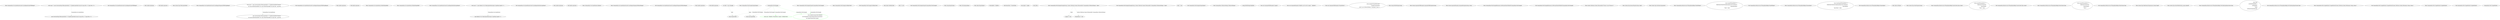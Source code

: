 digraph  {
n0 [cluster="CommandLine.Core.SpecificationGuards.GuardAgainstScalarWithRange()", label="Entry CommandLine.Core.SpecificationGuards.GuardAgainstScalarWithRange()", span="17-17"];
n1 [cluster="CommandLine.Core.SpecificationGuards.GuardAgainstScalarWithRange()", label="return spec => spec.ConversionType.ToDescriptorKind() == TypeDescriptorKind.Scalar && (spec.Min > 0 || spec.Max > 0);", span="19-19"];
n2 [cluster="CommandLine.Core.SpecificationGuards.GuardAgainstScalarWithRange()", label="Exit CommandLine.Core.SpecificationGuards.GuardAgainstScalarWithRange()", span="17-17"];
n4 [cluster="lambda expression", label="spec.ConversionType.ToDescriptorKind() == TypeDescriptorKind.Scalar && (spec.Min > 0 || spec.Max > 0)", span="19-19"];
n3 [cluster="lambda expression", label="Entry lambda expression", span="19-19"];
n5 [cluster="lambda expression", label="Exit lambda expression", span="19-19"];
n6 [cluster="System.Type.ToDescriptorKind()", label="Entry System.Type.ToDescriptorKind()", span="22-22"];
n7 [cluster="CommandLine.Core.SpecificationGuards.GuardAgainstSequenceWithWrongRange()", label="Entry CommandLine.Core.SpecificationGuards.GuardAgainstSequenceWithWrongRange()", span="22-22"];
n8 [cluster="CommandLine.Core.SpecificationGuards.GuardAgainstSequenceWithWrongRange()", label="return spec => spec.ConversionType.ToDescriptorKind() == TypeDescriptorKind.Sequence\r\n                && !spec.IsMinNotSpecified() && !spec.IsMaxNotSpecified() && spec.Min > spec.Max;", span="24-25"];
n9 [cluster="CommandLine.Core.SpecificationGuards.GuardAgainstSequenceWithWrongRange()", label="Exit CommandLine.Core.SpecificationGuards.GuardAgainstSequenceWithWrongRange()", span="22-22"];
n11 [cluster="lambda expression", label="spec.ConversionType.ToDescriptorKind() == TypeDescriptorKind.Sequence\r\n                && !spec.IsMinNotSpecified() && !spec.IsMaxNotSpecified() && spec.Min > spec.Max", span="24-25"];
n10 [cluster="lambda expression", label="Entry lambda expression", span="24-25"];
n12 [cluster="lambda expression", label="Exit lambda expression", span="24-25"];
n13 [cluster="CommandLine.Core.Specification.IsMinNotSpecified()", label="Entry CommandLine.Core.Specification.IsMinNotSpecified()", span="70-70"];
n14 [cluster="CommandLine.Core.Specification.IsMaxNotSpecified()", label="Entry CommandLine.Core.Specification.IsMaxNotSpecified()", span="75-75"];
n15 [cluster="CommandLine.Core.SpecificationGuards.GuardAgainstOneCharLongName()", label="Entry CommandLine.Core.SpecificationGuards.GuardAgainstOneCharLongName()", span="28-28"];
n16 [cluster="CommandLine.Core.SpecificationGuards.GuardAgainstOneCharLongName()", label="return spec => spec.IsOption() && ((OptionSpecification)spec).LongName.Length == 1;", span="30-30"];
n17 [cluster="CommandLine.Core.SpecificationGuards.GuardAgainstOneCharLongName()", label="Exit CommandLine.Core.SpecificationGuards.GuardAgainstOneCharLongName()", span="28-28"];
n19 [cluster="lambda expression", label="spec.IsOption() && ((OptionSpecification)spec).LongName.Length == 1", span="30-30"];
n18 [cluster="lambda expression", label="Entry lambda expression", span="30-30"];
n20 [cluster="lambda expression", label="Exit lambda expression", span="30-30"];
n21 [cluster="CommandLine.Core.Specification.IsOption()", label="Entry CommandLine.Core.Specification.IsOption()", span="11-11"];
n22 [cluster="CommandLine.Core.SpecificationGuards.GuardAgainstSequenceWithZeroRange()", label="Entry CommandLine.Core.SpecificationGuards.GuardAgainstSequenceWithZeroRange()", span="33-33"];
n24 [cluster="CommandLine.Core.SpecificationGuards.GuardAgainstSequenceWithZeroRange()", label="Exit CommandLine.Core.SpecificationGuards.GuardAgainstSequenceWithZeroRange()", span="33-33"];
n25 [cluster="lambda expression", label="Entry lambda expression", span="35-36"];
n27 [cluster="lambda expression", label="Exit lambda expression", span="35-36"];
d27 [cluster="CommandLine.Text.Example.GetHashCode()", color=green, community=0, label="return new { HelpText, FormatStyles, Sample }.GetHashCode();", prediction=0, span="76-76"];
d41 [label="CommandLine.Text.Example", span=""];
d26 [cluster="CommandLine.Text.Example.GetHashCode()", label="Entry CommandLine.Text.Example.GetHashCode()", span="74-74"];
d28 [cluster="CommandLine.Text.Example.GetHashCode()", label="Exit CommandLine.Text.Example.GetHashCode()", span="74-74"];
d29 [cluster="object.GetHashCode()", label="Entry object.GetHashCode()", span="0-0"];
d32 [cluster="CommandLine.Text.Example.Equals(CommandLine.Text.Example)", color=green, community=0, label="return HelpText.Equals(other.HelpText)\r\n                && FormatStyles.SequenceEqual(other.FormatStyles)\r\n                && Sample.Equals(other.Sample);", prediction=0, span="91-93"];
d24 [cluster="CommandLine.Text.Example.Equals(CommandLine.Text.Example)", label="Entry CommandLine.Text.Example.Equals(CommandLine.Text.Example)", span="84-84"];
d30 [cluster="CommandLine.Text.Example.Equals(CommandLine.Text.Example)", label="other == null", span="86-86"];
d33 [cluster="CommandLine.Text.Example.Equals(CommandLine.Text.Example)", label="Exit CommandLine.Text.Example.Equals(CommandLine.Text.Example)", span="84-84"];
d34 [cluster="string.Equals(string)", label="Entry string.Equals(string)", span="0-0"];
d35 [cluster="Unk.SequenceEqual", label="Entry Unk.SequenceEqual", span=""];
d25 [cluster="object.Equals(object)", label="Entry object.Equals(object)", span="0-0"];
d7 [cluster="CommandLine.Text.Example.Example(string, System.Collections.Generic.IEnumerable<CommandLine.UnParserSettings>, object)", label="this.helpText = helpText", span="24-24"];
d8 [cluster="CommandLine.Text.Example.Example(string, System.Collections.Generic.IEnumerable<CommandLine.UnParserSettings>, object)", label="this.formatStyles = formatStyles", span="25-25"];
d9 [cluster="CommandLine.Text.Example.Example(string, System.Collections.Generic.IEnumerable<CommandLine.UnParserSettings>, object)", label="this.sample = sample", span="26-26"];
d21 [cluster="CommandLine.Text.Example.Equals(object)", label="return Equals(other);", span="64-64"];
d22 [cluster="CommandLine.Text.Example.Equals(object)", label="return base.Equals(obj);", span="67-67"];
d18 [cluster="CommandLine.Text.Example.Equals(object)", label="Entry CommandLine.Text.Example.Equals(object)", span="59-59"];
d19 [cluster="CommandLine.Text.Example.Equals(object)", label="var other = obj as Example", span="61-61"];
d31 [cluster="CommandLine.Text.Example.Equals(CommandLine.Text.Example)", label="return false;", span="88-88"];
d0 [cluster="CommandLine.Text.Example.Example(string, System.Collections.Generic.IEnumerable<CommandLine.UnParserSettings>, object)", label="Entry CommandLine.Text.Example.Example(string, System.Collections.Generic.IEnumerable<CommandLine.UnParserSettings>, object)", span="18-18"];
d5 [cluster="CommandLine.Text.Example.Example(string, System.Collections.Generic.IEnumerable<CommandLine.UnParserSettings>, object)", label="sample == null", span="22-22"];
d10 [cluster="CommandLine.Text.Example.Example(string, System.Collections.Generic.IEnumerable<CommandLine.UnParserSettings>, object)", label="Exit CommandLine.Text.Example.Example(string, System.Collections.Generic.IEnumerable<CommandLine.UnParserSettings>, object)", span="18-18"];
d20 [cluster="CommandLine.Text.Example.Equals(object)", label="other != null", span="62-62"];
d23 [cluster="CommandLine.Text.Example.Equals(object)", label="Exit CommandLine.Text.Example.Equals(object)", span="59-59"];
d40 [cluster="CommandLine.UnParserSettings.UnParserSettings()", label="Entry CommandLine.UnParserSettings.UnParserSettings()", span="15-15"];
d1 [cluster="CommandLine.Text.Example.Example(string, System.Collections.Generic.IEnumerable<CommandLine.UnParserSettings>, object)", label="string.IsNullOrEmpty(helpText)", span="20-20"];
d3 [cluster="CommandLine.Text.Example.Example(string, System.Collections.Generic.IEnumerable<CommandLine.UnParserSettings>, object)", label="formatStyles == null", span="21-21"];
d6 [cluster="CommandLine.Text.Example.Example(string, System.Collections.Generic.IEnumerable<CommandLine.UnParserSettings>, object)", label="throw new ArgumentNullException(''sample'');", span="22-22"];
d2 [cluster="CommandLine.Text.Example.Example(string, System.Collections.Generic.IEnumerable<CommandLine.UnParserSettings>, object)", label="throw new ArgumentException(''helpText can't be null or empty'', ''helpText'');", span="20-20"];
d4 [cluster="CommandLine.Text.Example.Example(string, System.Collections.Generic.IEnumerable<CommandLine.UnParserSettings>, object)", label="throw new ArgumentNullException(''formatStyles'');", span="21-21"];
d37 [cluster="CommandLine.Text.ExampleExtensions.GetFormatStylesOrDefault(CommandLine.Text.Example)", label="return example.FormatStyles.Any()\r\n                ? example.FormatStyles\r\n                : new[] { new UnParserSettings { Consumed = true } };", span="113-115"];
d11 [cluster="string.IsNullOrEmpty(string)", label="Entry string.IsNullOrEmpty(string)", span="0-0"];
d13 [cluster="System.ArgumentNullException.ArgumentNullException(string)", label="Entry System.ArgumentNullException.ArgumentNullException(string)", span="0-0"];
d12 [cluster="System.ArgumentException.ArgumentException(string, string)", label="Entry System.ArgumentException.ArgumentException(string, string)", span="0-0"];
d36 [cluster="CommandLine.Text.ExampleExtensions.GetFormatStylesOrDefault(CommandLine.Text.Example)", label="Entry CommandLine.Text.ExampleExtensions.GetFormatStylesOrDefault(CommandLine.Text.Example)", span="111-111"];
d38 [cluster="CommandLine.Text.ExampleExtensions.GetFormatStylesOrDefault(CommandLine.Text.Example)", label="Exit CommandLine.Text.ExampleExtensions.GetFormatStylesOrDefault(CommandLine.Text.Example)", span="111-111"];
d39 [cluster="System.Collections.Generic.IEnumerable<TSource>.Any<TSource>()", label="Entry System.Collections.Generic.IEnumerable<TSource>.Any<TSource>()", span="0-0"];
m2_17 [cluster="System.Type.InstanceProperty(string, object)", file="UnParserExtensions.cs", label="Entry System.Type.InstanceProperty(string, object)", span="213-213"];
m2_3 [cluster="System.Type.GetGenericArguments()", file="UnParserExtensions.cs", label="Entry System.Type.GetGenericArguments()", span="0-0"];
m2_13 [cluster="CommandLine.Infrastructure.FSharpOptionHelper.ValueOf(object)", file="UnParserExtensions.cs", label="Entry CommandLine.Infrastructure.FSharpOptionHelper.ValueOf(object)", span="36-36"];
m2_14 [cluster="CommandLine.Infrastructure.FSharpOptionHelper.ValueOf(object)", file="UnParserExtensions.cs", label="return typeof(FSharpOption<>)\r\n                .MakeGenericType(GetUnderlyingType(value.GetType()))\r\n                .InstanceProperty(\r\n                    ''Value'', value);", span="38-41"];
m2_15 [cluster="CommandLine.Infrastructure.FSharpOptionHelper.ValueOf(object)", file="UnParserExtensions.cs", label="Exit CommandLine.Infrastructure.FSharpOptionHelper.ValueOf(object)", span="36-36"];
m2_18 [cluster="CommandLine.Infrastructure.FSharpOptionHelper.IsSome(object)", file="UnParserExtensions.cs", label="Entry CommandLine.Infrastructure.FSharpOptionHelper.IsSome(object)", span="44-44"];
m2_19 [cluster="CommandLine.Infrastructure.FSharpOptionHelper.IsSome(object)", file="UnParserExtensions.cs", label="return (bool)typeof(FSharpOption<>)\r\n                .MakeGenericType(GetUnderlyingType(value.GetType()))\r\n                .StaticMethod(\r\n                    ''get_IsSome'', value);", span="46-49"];
m2_20 [cluster="CommandLine.Infrastructure.FSharpOptionHelper.IsSome(object)", file="UnParserExtensions.cs", label="Exit CommandLine.Infrastructure.FSharpOptionHelper.IsSome(object)", span="44-44"];
m2_16 [cluster="object.GetType()", file="UnParserExtensions.cs", label="Entry object.GetType()", span="0-0"];
m2_12 [cluster="System.Type.StaticProperty(string)", file="UnParserExtensions.cs", label="Entry System.Type.StaticProperty(string)", span="198-198"];
m2_4 [cluster="CommandLine.Infrastructure.FSharpOptionHelper.Some(System.Type, object)", file="UnParserExtensions.cs", label="Entry CommandLine.Infrastructure.FSharpOptionHelper.Some(System.Type, object)", span="20-20"];
m2_5 [cluster="CommandLine.Infrastructure.FSharpOptionHelper.Some(System.Type, object)", file="UnParserExtensions.cs", label="return typeof(FSharpOption<>)\r\n                    .MakeGenericType(type)\r\n                    .StaticMethod(\r\n                        ''Some'', value);", span="22-25"];
m2_6 [cluster="CommandLine.Infrastructure.FSharpOptionHelper.Some(System.Type, object)", file="UnParserExtensions.cs", label="Exit CommandLine.Infrastructure.FSharpOptionHelper.Some(System.Type, object)", span="20-20"];
m2_9 [cluster="CommandLine.Infrastructure.FSharpOptionHelper.None(System.Type)", file="UnParserExtensions.cs", label="Entry CommandLine.Infrastructure.FSharpOptionHelper.None(System.Type)", span="28-28"];
m2_10 [cluster="CommandLine.Infrastructure.FSharpOptionHelper.None(System.Type)", file="UnParserExtensions.cs", label="return typeof(FSharpOption<>)\r\n                    .MakeGenericType(type)\r\n                    .StaticProperty(\r\n                        ''None'');", span="30-33"];
m2_11 [cluster="CommandLine.Infrastructure.FSharpOptionHelper.None(System.Type)", file="UnParserExtensions.cs", label="Exit CommandLine.Infrastructure.FSharpOptionHelper.None(System.Type)", span="28-28"];
m2_7 [cluster="System.Type.MakeGenericType(params System.Type[])", file="UnParserExtensions.cs", label="Entry System.Type.MakeGenericType(params System.Type[])", span="0-0"];
m2_8 [cluster="System.Type.StaticMethod(string, params object[])", file="UnParserExtensions.cs", label="Entry System.Type.StaticMethod(string, params object[])", span="183-183"];
m2_0 [cluster="CommandLine.Infrastructure.FSharpOptionHelper.GetUnderlyingType(System.Type)", file="UnParserExtensions.cs", label="Entry CommandLine.Infrastructure.FSharpOptionHelper.GetUnderlyingType(System.Type)", span="11-11"];
m2_1 [cluster="CommandLine.Infrastructure.FSharpOptionHelper.GetUnderlyingType(System.Type)", file="UnParserExtensions.cs", label="return type\r\n#if NETSTANDARD1_5\r\n                .GetTypeInfo()\r\n#endif\r\n                .GetGenericArguments()[0];", span="13-17"];
m2_2 [cluster="CommandLine.Infrastructure.FSharpOptionHelper.GetUnderlyingType(System.Type)", file="UnParserExtensions.cs", label="Exit CommandLine.Infrastructure.FSharpOptionHelper.GetUnderlyingType(System.Type)", span="11-11"];
m3_0 [cluster="CommandLine.Text.UsageAttribute.UsageAttribute(System.Collections.Generic.IDictionary<string, string>)", file="UsageAttribute.cs", label="Entry CommandLine.Text.UsageAttribute.UsageAttribute(System.Collections.Generic.IDictionary<string, string>)", span="12-12"];
m3_2 [cluster="CommandLine.Text.UsageAttribute.UsageAttribute(System.Collections.Generic.IDictionary<string, string>)", file="UsageAttribute.cs", label="Exit CommandLine.Text.UsageAttribute.UsageAttribute(System.Collections.Generic.IDictionary<string, string>)", span="12-12"];
m3_3 [cluster="CommandLine.Text.UsageAttribute.UsageAttribute()", file="UsageAttribute.cs", label="Entry CommandLine.Text.UsageAttribute.UsageAttribute()", span="17-17"];
m3_4 [cluster="CommandLine.Text.UsageAttribute.UsageAttribute()", file="UsageAttribute.cs", label="Exit CommandLine.Text.UsageAttribute.UsageAttribute()", span="17-17"];
m3_5 [file="UsageAttribute.cs", label="CommandLine.Text.UsageAttribute", span=""];
n1 -> n4  [color=darkseagreen4, key=1, label="CommandLine.Core.Specification", style=dashed];
n8 -> n11  [color=darkseagreen4, key=1, label="CommandLine.Core.Specification", style=dashed];
n16 -> n19  [color=darkseagreen4, key=1, label="CommandLine.Core.Specification", style=dashed];
d41 -> d27  [color=green, key=1, label="CommandLine.Text.Example", style=dashed];
d41 -> d32  [color=green, key=1, label="CommandLine.Text.Example", style=dashed];
d41 -> d21  [color=darkseagreen4, key=1, label="CommandLine.Text.Example", style=dashed];
d41 -> d22  [color=darkseagreen4, key=1, label="CommandLine.Text.Example", style=dashed];
d24 -> d32  [color=green, key=1, label="CommandLine.Text.Example", style=dashed];
d18 -> d22  [color=darkseagreen4, key=1, label=object, style=dashed];
d19 -> d21  [color=darkseagreen4, key=1, label=other, style=dashed];
d0 -> d3  [color=darkseagreen4, key=1, label="System.Collections.Generic.IEnumerable<CommandLine.UnParserSettings>", style=dashed];
d0 -> d5  [color=darkseagreen4, key=1, label=object, style=dashed];
}
